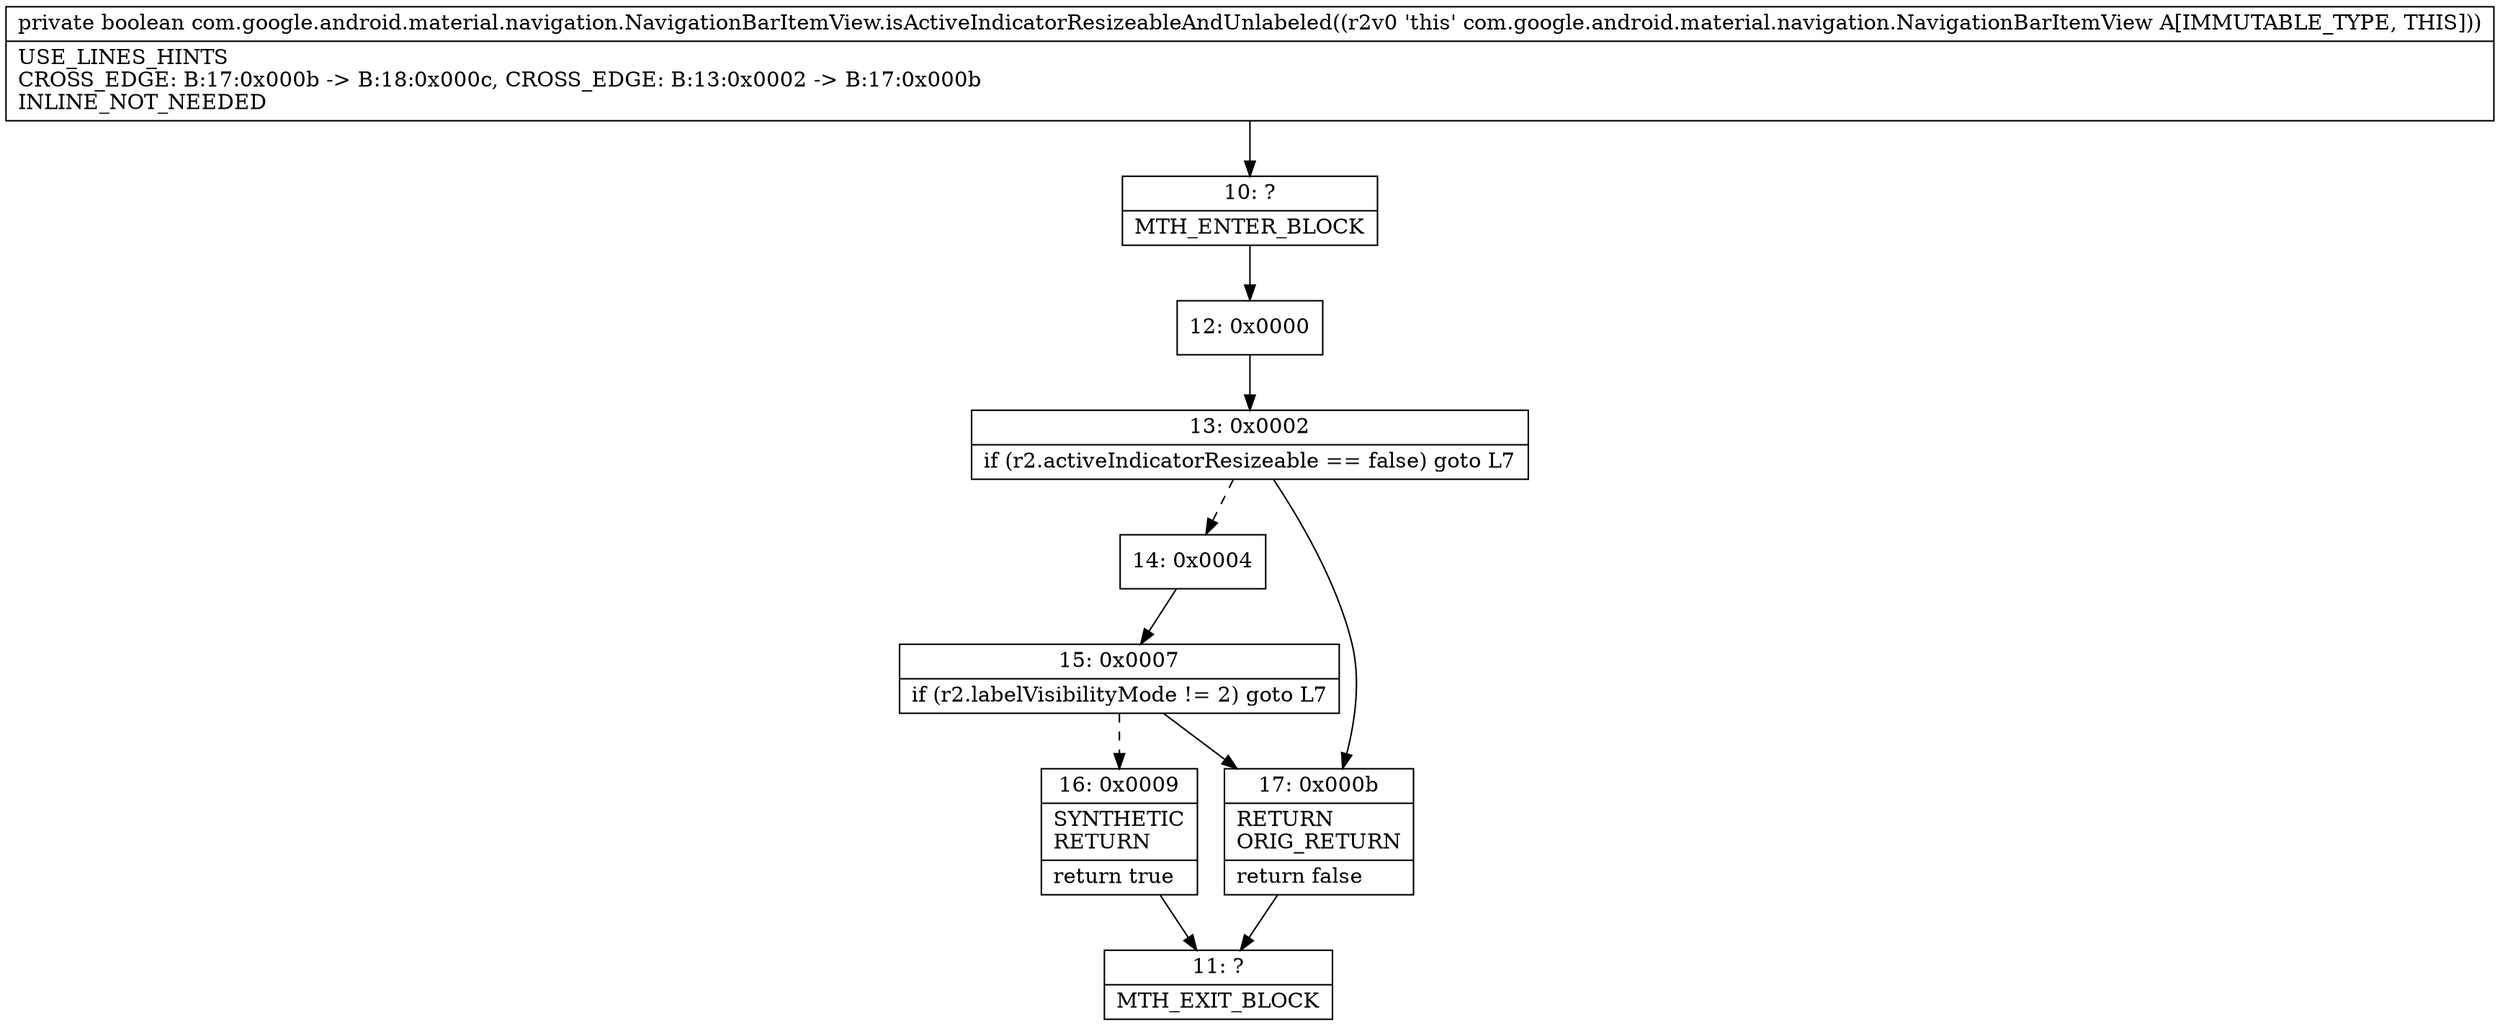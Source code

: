 digraph "CFG forcom.google.android.material.navigation.NavigationBarItemView.isActiveIndicatorResizeableAndUnlabeled()Z" {
Node_10 [shape=record,label="{10\:\ ?|MTH_ENTER_BLOCK\l}"];
Node_12 [shape=record,label="{12\:\ 0x0000}"];
Node_13 [shape=record,label="{13\:\ 0x0002|if (r2.activeIndicatorResizeable == false) goto L7\l}"];
Node_14 [shape=record,label="{14\:\ 0x0004}"];
Node_15 [shape=record,label="{15\:\ 0x0007|if (r2.labelVisibilityMode != 2) goto L7\l}"];
Node_16 [shape=record,label="{16\:\ 0x0009|SYNTHETIC\lRETURN\l|return true\l}"];
Node_11 [shape=record,label="{11\:\ ?|MTH_EXIT_BLOCK\l}"];
Node_17 [shape=record,label="{17\:\ 0x000b|RETURN\lORIG_RETURN\l|return false\l}"];
MethodNode[shape=record,label="{private boolean com.google.android.material.navigation.NavigationBarItemView.isActiveIndicatorResizeableAndUnlabeled((r2v0 'this' com.google.android.material.navigation.NavigationBarItemView A[IMMUTABLE_TYPE, THIS]))  | USE_LINES_HINTS\lCROSS_EDGE: B:17:0x000b \-\> B:18:0x000c, CROSS_EDGE: B:13:0x0002 \-\> B:17:0x000b\lINLINE_NOT_NEEDED\l}"];
MethodNode -> Node_10;Node_10 -> Node_12;
Node_12 -> Node_13;
Node_13 -> Node_14[style=dashed];
Node_13 -> Node_17;
Node_14 -> Node_15;
Node_15 -> Node_16[style=dashed];
Node_15 -> Node_17;
Node_16 -> Node_11;
Node_17 -> Node_11;
}

